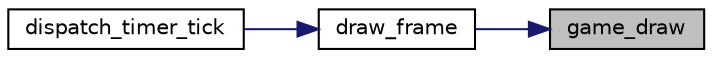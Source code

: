 digraph "game_draw"
{
 // LATEX_PDF_SIZE
  edge [fontname="Helvetica",fontsize="10",labelfontname="Helvetica",labelfontsize="10"];
  node [fontname="Helvetica",fontsize="10",shape=record];
  rankdir="RL";
  Node1 [label="game_draw",height=0.2,width=0.4,color="black", fillcolor="grey75", style="filled", fontcolor="black",tooltip="Draws the game to the back buffer. // TODO this is so generic... :/."];
  Node1 -> Node2 [dir="back",color="midnightblue",fontsize="10",style="solid",fontname="Helvetica"];
  Node2 [label="draw_frame",height=0.2,width=0.4,color="black", fillcolor="white", style="filled",URL="$group__dispatcher.html#ga1265a5e2843f2b1c45ad05ae61de7000",tooltip="Draws the frame to the back buffer and flips the buffers."];
  Node2 -> Node3 [dir="back",color="midnightblue",fontsize="10",style="solid",fontname="Helvetica"];
  Node3 [label="dispatch_timer_tick",height=0.2,width=0.4,color="black", fillcolor="white", style="filled",URL="$group__dispatcher.html#ga0a68e937b31744d0f19e7524b2e9ad59",tooltip="Dispatches a timer interrupt."];
}

